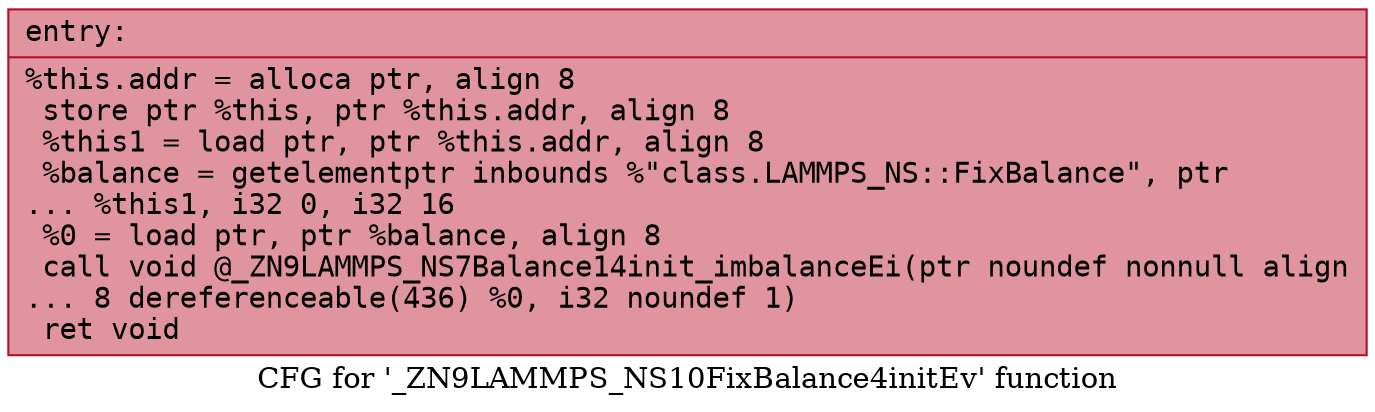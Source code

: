 digraph "CFG for '_ZN9LAMMPS_NS10FixBalance4initEv' function" {
	label="CFG for '_ZN9LAMMPS_NS10FixBalance4initEv' function";

	Node0x558dde57b3e0 [shape=record,color="#b70d28ff", style=filled, fillcolor="#b70d2870" fontname="Courier",label="{entry:\l|  %this.addr = alloca ptr, align 8\l  store ptr %this, ptr %this.addr, align 8\l  %this1 = load ptr, ptr %this.addr, align 8\l  %balance = getelementptr inbounds %\"class.LAMMPS_NS::FixBalance\", ptr\l... %this1, i32 0, i32 16\l  %0 = load ptr, ptr %balance, align 8\l  call void @_ZN9LAMMPS_NS7Balance14init_imbalanceEi(ptr noundef nonnull align\l... 8 dereferenceable(436) %0, i32 noundef 1)\l  ret void\l}"];
}
